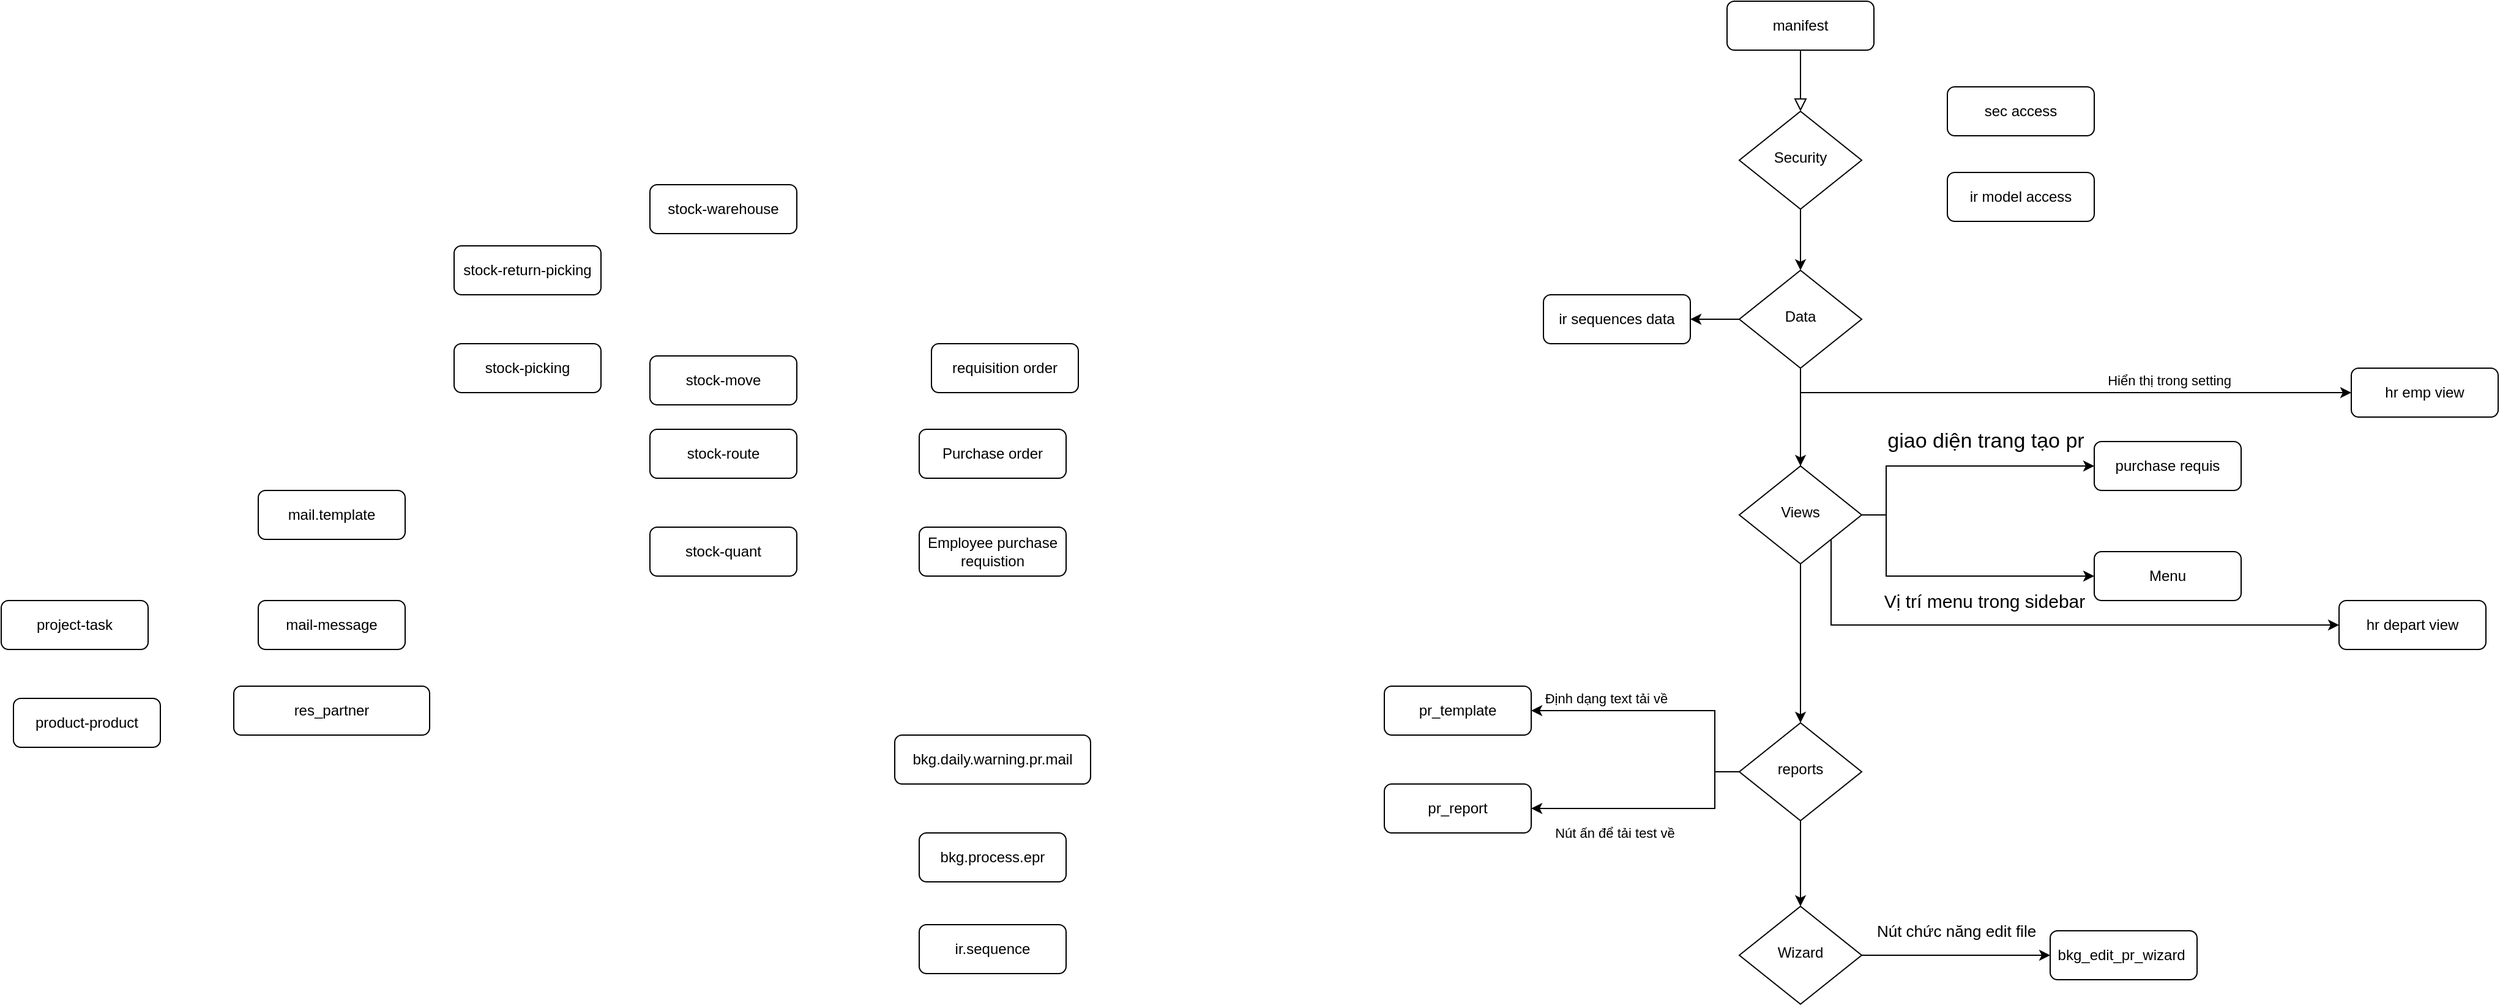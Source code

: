 <mxfile version="24.7.14">
  <diagram id="C5RBs43oDa-KdzZeNtuy" name="Page-1">
    <mxGraphModel dx="2704" dy="581" grid="1" gridSize="10" guides="1" tooltips="1" connect="1" arrows="1" fold="1" page="1" pageScale="1" pageWidth="827" pageHeight="1169" math="0" shadow="0">
      <root>
        <mxCell id="WIyWlLk6GJQsqaUBKTNV-0" />
        <mxCell id="WIyWlLk6GJQsqaUBKTNV-1" parent="WIyWlLk6GJQsqaUBKTNV-0" />
        <mxCell id="WIyWlLk6GJQsqaUBKTNV-2" value="" style="rounded=0;html=1;jettySize=auto;orthogonalLoop=1;fontSize=11;endArrow=block;endFill=0;endSize=8;strokeWidth=1;shadow=0;labelBackgroundColor=none;edgeStyle=orthogonalEdgeStyle;" parent="WIyWlLk6GJQsqaUBKTNV-1" source="WIyWlLk6GJQsqaUBKTNV-3" target="WIyWlLk6GJQsqaUBKTNV-6" edge="1">
          <mxGeometry relative="1" as="geometry" />
        </mxCell>
        <mxCell id="WIyWlLk6GJQsqaUBKTNV-3" value="manifest" style="rounded=1;whiteSpace=wrap;html=1;fontSize=12;glass=0;strokeWidth=1;shadow=0;" parent="WIyWlLk6GJQsqaUBKTNV-1" vertex="1">
          <mxGeometry x="150" y="80" width="120" height="40" as="geometry" />
        </mxCell>
        <mxCell id="GRNXaQsRkTNKOPbZAsTx-3" style="edgeStyle=orthogonalEdgeStyle;rounded=0;orthogonalLoop=1;jettySize=auto;html=1;" parent="WIyWlLk6GJQsqaUBKTNV-1" source="WIyWlLk6GJQsqaUBKTNV-6" target="WIyWlLk6GJQsqaUBKTNV-10" edge="1">
          <mxGeometry relative="1" as="geometry" />
        </mxCell>
        <mxCell id="WIyWlLk6GJQsqaUBKTNV-6" value="Security" style="rhombus;whiteSpace=wrap;html=1;shadow=0;fontFamily=Helvetica;fontSize=12;align=center;strokeWidth=1;spacing=6;spacingTop=-4;" parent="WIyWlLk6GJQsqaUBKTNV-1" vertex="1">
          <mxGeometry x="160" y="170" width="100" height="80" as="geometry" />
        </mxCell>
        <mxCell id="WIyWlLk6GJQsqaUBKTNV-7" value="Purchase order" style="rounded=1;whiteSpace=wrap;html=1;fontSize=12;glass=0;strokeWidth=1;shadow=0;" parent="WIyWlLk6GJQsqaUBKTNV-1" vertex="1">
          <mxGeometry x="-510" y="430" width="120" height="40" as="geometry" />
        </mxCell>
        <mxCell id="GRNXaQsRkTNKOPbZAsTx-4" style="edgeStyle=orthogonalEdgeStyle;rounded=0;orthogonalLoop=1;jettySize=auto;html=1;entryX=0.5;entryY=0;entryDx=0;entryDy=0;" parent="WIyWlLk6GJQsqaUBKTNV-1" source="WIyWlLk6GJQsqaUBKTNV-10" target="GRNXaQsRkTNKOPbZAsTx-0" edge="1">
          <mxGeometry relative="1" as="geometry" />
        </mxCell>
        <mxCell id="GRNXaQsRkTNKOPbZAsTx-31" style="edgeStyle=orthogonalEdgeStyle;rounded=0;orthogonalLoop=1;jettySize=auto;html=1;" parent="WIyWlLk6GJQsqaUBKTNV-1" source="WIyWlLk6GJQsqaUBKTNV-10" target="WIyWlLk6GJQsqaUBKTNV-11" edge="1">
          <mxGeometry relative="1" as="geometry" />
        </mxCell>
        <mxCell id="WIyWlLk6GJQsqaUBKTNV-10" value="Data" style="rhombus;whiteSpace=wrap;html=1;shadow=0;fontFamily=Helvetica;fontSize=12;align=center;strokeWidth=1;spacing=6;spacingTop=-4;" parent="WIyWlLk6GJQsqaUBKTNV-1" vertex="1">
          <mxGeometry x="160" y="300" width="100" height="80" as="geometry" />
        </mxCell>
        <mxCell id="WIyWlLk6GJQsqaUBKTNV-11" value="ir sequences data" style="rounded=1;whiteSpace=wrap;html=1;fontSize=12;glass=0;strokeWidth=1;shadow=0;" parent="WIyWlLk6GJQsqaUBKTNV-1" vertex="1">
          <mxGeometry y="320" width="120" height="40" as="geometry" />
        </mxCell>
        <mxCell id="WIyWlLk6GJQsqaUBKTNV-12" value="Employee purchase requistion" style="rounded=1;whiteSpace=wrap;html=1;fontSize=12;glass=0;strokeWidth=1;shadow=0;" parent="WIyWlLk6GJQsqaUBKTNV-1" vertex="1">
          <mxGeometry x="-510" y="510" width="120" height="40" as="geometry" />
        </mxCell>
        <mxCell id="GRNXaQsRkTNKOPbZAsTx-5" style="edgeStyle=orthogonalEdgeStyle;rounded=0;orthogonalLoop=1;jettySize=auto;html=1;" parent="WIyWlLk6GJQsqaUBKTNV-1" source="GRNXaQsRkTNKOPbZAsTx-0" target="GRNXaQsRkTNKOPbZAsTx-1" edge="1">
          <mxGeometry relative="1" as="geometry" />
        </mxCell>
        <mxCell id="GRNXaQsRkTNKOPbZAsTx-15" style="edgeStyle=orthogonalEdgeStyle;rounded=0;orthogonalLoop=1;jettySize=auto;html=1;" parent="WIyWlLk6GJQsqaUBKTNV-1" source="GRNXaQsRkTNKOPbZAsTx-0" target="GRNXaQsRkTNKOPbZAsTx-10" edge="1">
          <mxGeometry relative="1" as="geometry">
            <Array as="points">
              <mxPoint x="280" y="500" />
              <mxPoint x="280" y="460" />
            </Array>
          </mxGeometry>
        </mxCell>
        <mxCell id="GRNXaQsRkTNKOPbZAsTx-16" value="giao diện trang tạo pr" style="edgeLabel;html=1;align=center;verticalAlign=middle;resizable=0;points=[];fontSize=17;" parent="GRNXaQsRkTNKOPbZAsTx-15" vertex="1" connectable="0">
          <mxGeometry x="0.225" y="4" relative="1" as="geometry">
            <mxPoint y="-16" as="offset" />
          </mxGeometry>
        </mxCell>
        <mxCell id="GRNXaQsRkTNKOPbZAsTx-17" style="edgeStyle=orthogonalEdgeStyle;rounded=0;orthogonalLoop=1;jettySize=auto;html=1;entryX=0;entryY=0.5;entryDx=0;entryDy=0;" parent="WIyWlLk6GJQsqaUBKTNV-1" source="GRNXaQsRkTNKOPbZAsTx-0" target="GRNXaQsRkTNKOPbZAsTx-9" edge="1">
          <mxGeometry relative="1" as="geometry">
            <Array as="points">
              <mxPoint x="280" y="500" />
              <mxPoint x="280" y="550" />
            </Array>
          </mxGeometry>
        </mxCell>
        <mxCell id="GRNXaQsRkTNKOPbZAsTx-18" value="Vị trí menu trong sidebar" style="edgeLabel;html=1;align=center;verticalAlign=middle;resizable=0;points=[];fontSize=15;" parent="GRNXaQsRkTNKOPbZAsTx-17" vertex="1" connectable="0">
          <mxGeometry x="0.002" y="5" relative="1" as="geometry">
            <mxPoint x="30" y="25" as="offset" />
          </mxGeometry>
        </mxCell>
        <mxCell id="GRNXaQsRkTNKOPbZAsTx-21" style="edgeStyle=orthogonalEdgeStyle;rounded=0;orthogonalLoop=1;jettySize=auto;html=1;" parent="WIyWlLk6GJQsqaUBKTNV-1" source="GRNXaQsRkTNKOPbZAsTx-0" target="GRNXaQsRkTNKOPbZAsTx-20" edge="1">
          <mxGeometry relative="1" as="geometry">
            <Array as="points">
              <mxPoint x="210" y="400" />
            </Array>
          </mxGeometry>
        </mxCell>
        <mxCell id="GRNXaQsRkTNKOPbZAsTx-22" value="Hiển thị trong setting" style="edgeLabel;html=1;align=center;verticalAlign=middle;resizable=0;points=[];" parent="GRNXaQsRkTNKOPbZAsTx-21" vertex="1" connectable="0">
          <mxGeometry x="0.481" y="2" relative="1" as="geometry">
            <mxPoint x="-17" y="-8" as="offset" />
          </mxGeometry>
        </mxCell>
        <mxCell id="GRNXaQsRkTNKOPbZAsTx-24" style="edgeStyle=orthogonalEdgeStyle;rounded=0;orthogonalLoop=1;jettySize=auto;html=1;exitX=1;exitY=1;exitDx=0;exitDy=0;entryX=0;entryY=0.5;entryDx=0;entryDy=0;" parent="WIyWlLk6GJQsqaUBKTNV-1" source="GRNXaQsRkTNKOPbZAsTx-0" target="GRNXaQsRkTNKOPbZAsTx-19" edge="1">
          <mxGeometry relative="1" as="geometry">
            <Array as="points">
              <mxPoint x="235" y="590" />
            </Array>
          </mxGeometry>
        </mxCell>
        <mxCell id="GRNXaQsRkTNKOPbZAsTx-0" value="Views" style="rhombus;whiteSpace=wrap;html=1;shadow=0;fontFamily=Helvetica;fontSize=12;align=center;strokeWidth=1;spacing=6;spacingTop=-4;" parent="WIyWlLk6GJQsqaUBKTNV-1" vertex="1">
          <mxGeometry x="160" y="460" width="100" height="80" as="geometry" />
        </mxCell>
        <mxCell id="GRNXaQsRkTNKOPbZAsTx-6" style="edgeStyle=orthogonalEdgeStyle;rounded=0;orthogonalLoop=1;jettySize=auto;html=1;" parent="WIyWlLk6GJQsqaUBKTNV-1" source="GRNXaQsRkTNKOPbZAsTx-1" target="GRNXaQsRkTNKOPbZAsTx-2" edge="1">
          <mxGeometry relative="1" as="geometry" />
        </mxCell>
        <mxCell id="GRNXaQsRkTNKOPbZAsTx-25" style="edgeStyle=orthogonalEdgeStyle;rounded=0;orthogonalLoop=1;jettySize=auto;html=1;entryX=1;entryY=0.5;entryDx=0;entryDy=0;" parent="WIyWlLk6GJQsqaUBKTNV-1" source="GRNXaQsRkTNKOPbZAsTx-1" target="GRNXaQsRkTNKOPbZAsTx-12" edge="1">
          <mxGeometry relative="1" as="geometry">
            <Array as="points">
              <mxPoint x="140" y="710" />
              <mxPoint x="140" y="660" />
            </Array>
          </mxGeometry>
        </mxCell>
        <mxCell id="GRNXaQsRkTNKOPbZAsTx-27" value="Định dạng text tải về" style="edgeLabel;html=1;align=center;verticalAlign=middle;resizable=0;points=[];" parent="GRNXaQsRkTNKOPbZAsTx-25" vertex="1" connectable="0">
          <mxGeometry x="0.52" y="4" relative="1" as="geometry">
            <mxPoint x="8" y="-14" as="offset" />
          </mxGeometry>
        </mxCell>
        <mxCell id="GRNXaQsRkTNKOPbZAsTx-26" style="edgeStyle=orthogonalEdgeStyle;rounded=0;orthogonalLoop=1;jettySize=auto;html=1;" parent="WIyWlLk6GJQsqaUBKTNV-1" source="GRNXaQsRkTNKOPbZAsTx-1" target="GRNXaQsRkTNKOPbZAsTx-11" edge="1">
          <mxGeometry relative="1" as="geometry">
            <Array as="points">
              <mxPoint x="140" y="710" />
              <mxPoint x="140" y="740" />
            </Array>
          </mxGeometry>
        </mxCell>
        <mxCell id="GRNXaQsRkTNKOPbZAsTx-28" value="Nút ấn để tải test về" style="edgeLabel;html=1;align=center;verticalAlign=middle;resizable=0;points=[];" parent="GRNXaQsRkTNKOPbZAsTx-26" vertex="1" connectable="0">
          <mxGeometry x="0.322" y="4" relative="1" as="geometry">
            <mxPoint y="16" as="offset" />
          </mxGeometry>
        </mxCell>
        <mxCell id="GRNXaQsRkTNKOPbZAsTx-1" value="reports" style="rhombus;whiteSpace=wrap;html=1;shadow=0;fontFamily=Helvetica;fontSize=12;align=center;strokeWidth=1;spacing=6;spacingTop=-4;" parent="WIyWlLk6GJQsqaUBKTNV-1" vertex="1">
          <mxGeometry x="160" y="670" width="100" height="80" as="geometry" />
        </mxCell>
        <mxCell id="GRNXaQsRkTNKOPbZAsTx-29" style="edgeStyle=orthogonalEdgeStyle;rounded=0;orthogonalLoop=1;jettySize=auto;html=1;exitX=1;exitY=0.5;exitDx=0;exitDy=0;" parent="WIyWlLk6GJQsqaUBKTNV-1" source="GRNXaQsRkTNKOPbZAsTx-2" target="GRNXaQsRkTNKOPbZAsTx-14" edge="1">
          <mxGeometry relative="1" as="geometry" />
        </mxCell>
        <mxCell id="GRNXaQsRkTNKOPbZAsTx-30" value="Nút chức năng edit file" style="edgeLabel;html=1;align=center;verticalAlign=middle;resizable=0;points=[];fontSize=13;" parent="GRNXaQsRkTNKOPbZAsTx-29" vertex="1" connectable="0">
          <mxGeometry x="0.012" y="-1" relative="1" as="geometry">
            <mxPoint x="-1" y="-21" as="offset" />
          </mxGeometry>
        </mxCell>
        <mxCell id="GRNXaQsRkTNKOPbZAsTx-2" value="Wizard" style="rhombus;whiteSpace=wrap;html=1;shadow=0;fontFamily=Helvetica;fontSize=12;align=center;strokeWidth=1;spacing=6;spacingTop=-4;" parent="WIyWlLk6GJQsqaUBKTNV-1" vertex="1">
          <mxGeometry x="160" y="820" width="100" height="80" as="geometry" />
        </mxCell>
        <mxCell id="GRNXaQsRkTNKOPbZAsTx-7" value="ir model access" style="rounded=1;whiteSpace=wrap;html=1;fontSize=12;glass=0;strokeWidth=1;shadow=0;" parent="WIyWlLk6GJQsqaUBKTNV-1" vertex="1">
          <mxGeometry x="330" y="220" width="120" height="40" as="geometry" />
        </mxCell>
        <mxCell id="GRNXaQsRkTNKOPbZAsTx-8" value="sec access" style="rounded=1;whiteSpace=wrap;html=1;fontSize=12;glass=0;strokeWidth=1;shadow=0;" parent="WIyWlLk6GJQsqaUBKTNV-1" vertex="1">
          <mxGeometry x="330" y="150" width="120" height="40" as="geometry" />
        </mxCell>
        <mxCell id="GRNXaQsRkTNKOPbZAsTx-9" value="Menu" style="rounded=1;whiteSpace=wrap;html=1;fontSize=12;glass=0;strokeWidth=1;shadow=0;" parent="WIyWlLk6GJQsqaUBKTNV-1" vertex="1">
          <mxGeometry x="450" y="530" width="120" height="40" as="geometry" />
        </mxCell>
        <mxCell id="GRNXaQsRkTNKOPbZAsTx-10" value="purchase requis" style="rounded=1;whiteSpace=wrap;html=1;fontSize=12;glass=0;strokeWidth=1;shadow=0;" parent="WIyWlLk6GJQsqaUBKTNV-1" vertex="1">
          <mxGeometry x="450" y="440" width="120" height="40" as="geometry" />
        </mxCell>
        <mxCell id="GRNXaQsRkTNKOPbZAsTx-11" value="pr_report" style="rounded=1;whiteSpace=wrap;html=1;fontSize=12;glass=0;strokeWidth=1;shadow=0;" parent="WIyWlLk6GJQsqaUBKTNV-1" vertex="1">
          <mxGeometry x="-130" y="720" width="120" height="40" as="geometry" />
        </mxCell>
        <mxCell id="GRNXaQsRkTNKOPbZAsTx-12" value="pr_template" style="rounded=1;whiteSpace=wrap;html=1;fontSize=12;glass=0;strokeWidth=1;shadow=0;" parent="WIyWlLk6GJQsqaUBKTNV-1" vertex="1">
          <mxGeometry x="-130" y="640" width="120" height="40" as="geometry" />
        </mxCell>
        <mxCell id="GRNXaQsRkTNKOPbZAsTx-13" value="mail.template" style="rounded=1;whiteSpace=wrap;html=1;fontSize=12;glass=0;strokeWidth=1;shadow=0;" parent="WIyWlLk6GJQsqaUBKTNV-1" vertex="1">
          <mxGeometry x="-1050" y="480" width="120" height="40" as="geometry" />
        </mxCell>
        <mxCell id="GRNXaQsRkTNKOPbZAsTx-14" value="bkg_edit_pr_wizard&amp;nbsp;" style="rounded=1;whiteSpace=wrap;html=1;fontSize=12;glass=0;strokeWidth=1;shadow=0;" parent="WIyWlLk6GJQsqaUBKTNV-1" vertex="1">
          <mxGeometry x="414" y="840" width="120" height="40" as="geometry" />
        </mxCell>
        <mxCell id="GRNXaQsRkTNKOPbZAsTx-19" value="hr depart view" style="rounded=1;whiteSpace=wrap;html=1;fontSize=12;glass=0;strokeWidth=1;shadow=0;" parent="WIyWlLk6GJQsqaUBKTNV-1" vertex="1">
          <mxGeometry x="650" y="570" width="120" height="40" as="geometry" />
        </mxCell>
        <mxCell id="GRNXaQsRkTNKOPbZAsTx-20" value="hr emp view" style="rounded=1;whiteSpace=wrap;html=1;fontSize=12;glass=0;strokeWidth=1;shadow=0;" parent="WIyWlLk6GJQsqaUBKTNV-1" vertex="1">
          <mxGeometry x="660" y="380" width="120" height="40" as="geometry" />
        </mxCell>
        <mxCell id="gCUe03qa3rj8WtdWxBYM-0" value="bkg.daily.warning.pr.mail" style="rounded=1;whiteSpace=wrap;html=1;fontSize=12;glass=0;strokeWidth=1;shadow=0;" vertex="1" parent="WIyWlLk6GJQsqaUBKTNV-1">
          <mxGeometry x="-530" y="680" width="160" height="40" as="geometry" />
        </mxCell>
        <mxCell id="gCUe03qa3rj8WtdWxBYM-1" value="bkg.process.epr" style="rounded=1;whiteSpace=wrap;html=1;fontSize=12;glass=0;strokeWidth=1;shadow=0;" vertex="1" parent="WIyWlLk6GJQsqaUBKTNV-1">
          <mxGeometry x="-510" y="760" width="120" height="40" as="geometry" />
        </mxCell>
        <mxCell id="gCUe03qa3rj8WtdWxBYM-2" value="ir.sequence" style="rounded=1;whiteSpace=wrap;html=1;fontSize=12;glass=0;strokeWidth=1;shadow=0;" vertex="1" parent="WIyWlLk6GJQsqaUBKTNV-1">
          <mxGeometry x="-510" y="835" width="120" height="40" as="geometry" />
        </mxCell>
        <mxCell id="gCUe03qa3rj8WtdWxBYM-3" value="stock-route" style="rounded=1;whiteSpace=wrap;html=1;fontSize=12;glass=0;strokeWidth=1;shadow=0;" vertex="1" parent="WIyWlLk6GJQsqaUBKTNV-1">
          <mxGeometry x="-730" y="430" width="120" height="40" as="geometry" />
        </mxCell>
        <mxCell id="gCUe03qa3rj8WtdWxBYM-4" value="stock-quant" style="rounded=1;whiteSpace=wrap;html=1;fontSize=12;glass=0;strokeWidth=1;shadow=0;" vertex="1" parent="WIyWlLk6GJQsqaUBKTNV-1">
          <mxGeometry x="-730" y="510" width="120" height="40" as="geometry" />
        </mxCell>
        <mxCell id="gCUe03qa3rj8WtdWxBYM-5" value="stock-picking" style="rounded=1;whiteSpace=wrap;html=1;fontSize=12;glass=0;strokeWidth=1;shadow=0;" vertex="1" parent="WIyWlLk6GJQsqaUBKTNV-1">
          <mxGeometry x="-890" y="360" width="120" height="40" as="geometry" />
        </mxCell>
        <mxCell id="gCUe03qa3rj8WtdWxBYM-6" value="res_partner" style="rounded=1;whiteSpace=wrap;html=1;fontSize=12;glass=0;strokeWidth=1;shadow=0;" vertex="1" parent="WIyWlLk6GJQsqaUBKTNV-1">
          <mxGeometry x="-1070" y="640" width="160" height="40" as="geometry" />
        </mxCell>
        <mxCell id="gCUe03qa3rj8WtdWxBYM-7" value="stock-warehouse" style="rounded=1;whiteSpace=wrap;html=1;fontSize=12;glass=0;strokeWidth=1;shadow=0;" vertex="1" parent="WIyWlLk6GJQsqaUBKTNV-1">
          <mxGeometry x="-730" y="230" width="120" height="40" as="geometry" />
        </mxCell>
        <mxCell id="gCUe03qa3rj8WtdWxBYM-8" value="requisition order" style="rounded=1;whiteSpace=wrap;html=1;fontSize=12;glass=0;strokeWidth=1;shadow=0;" vertex="1" parent="WIyWlLk6GJQsqaUBKTNV-1">
          <mxGeometry x="-500" y="360" width="120" height="40" as="geometry" />
        </mxCell>
        <mxCell id="gCUe03qa3rj8WtdWxBYM-9" value="project-task" style="rounded=1;whiteSpace=wrap;html=1;fontSize=12;glass=0;strokeWidth=1;shadow=0;" vertex="1" parent="WIyWlLk6GJQsqaUBKTNV-1">
          <mxGeometry x="-1260" y="570" width="120" height="40" as="geometry" />
        </mxCell>
        <mxCell id="gCUe03qa3rj8WtdWxBYM-10" value="stock-move" style="rounded=1;whiteSpace=wrap;html=1;fontSize=12;glass=0;strokeWidth=1;shadow=0;" vertex="1" parent="WIyWlLk6GJQsqaUBKTNV-1">
          <mxGeometry x="-730" y="370" width="120" height="40" as="geometry" />
        </mxCell>
        <mxCell id="gCUe03qa3rj8WtdWxBYM-11" value="mail-message" style="rounded=1;whiteSpace=wrap;html=1;fontSize=12;glass=0;strokeWidth=1;shadow=0;" vertex="1" parent="WIyWlLk6GJQsqaUBKTNV-1">
          <mxGeometry x="-1050" y="570" width="120" height="40" as="geometry" />
        </mxCell>
        <mxCell id="gCUe03qa3rj8WtdWxBYM-12" value="product-product" style="rounded=1;whiteSpace=wrap;html=1;fontSize=12;glass=0;strokeWidth=1;shadow=0;" vertex="1" parent="WIyWlLk6GJQsqaUBKTNV-1">
          <mxGeometry x="-1250" y="650" width="120" height="40" as="geometry" />
        </mxCell>
        <mxCell id="gCUe03qa3rj8WtdWxBYM-13" value="stock-return-picking" style="rounded=1;whiteSpace=wrap;html=1;fontSize=12;glass=0;strokeWidth=1;shadow=0;" vertex="1" parent="WIyWlLk6GJQsqaUBKTNV-1">
          <mxGeometry x="-890" y="280" width="120" height="40" as="geometry" />
        </mxCell>
      </root>
    </mxGraphModel>
  </diagram>
</mxfile>
